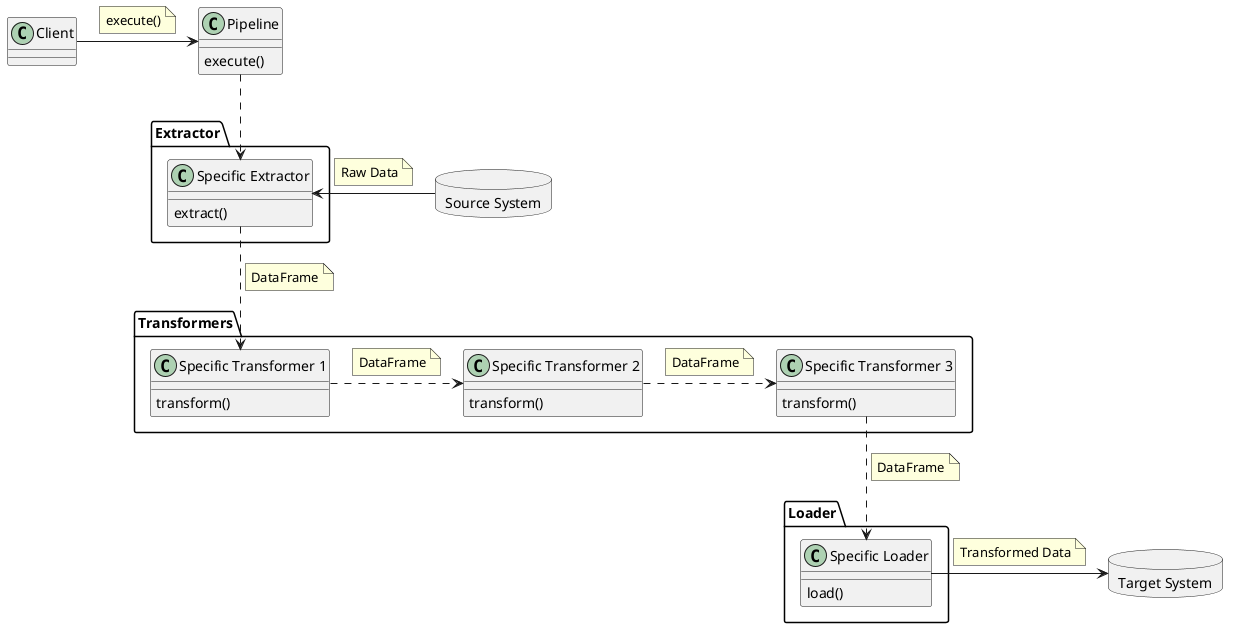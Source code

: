 @startuml

skinparam titleFontSize 24
skinparam TitleFontStyle Bold

'title Spooq2 - Basic Use Case

allow_mixing

class Client

class Pipeline {
    execute()
}

Client -> Pipeline
note on link
execute()
end note

database "Source System"
database "Target System"

package "Extractor"  {

    Pipeline ..> "Specific Extractor"

    class "Specific Extractor" {
        extract()
    }

}

"Source System" -> "Specific Extractor"
note on link
    Raw Data
end note


package "Transformers"  {

    "Specific Extractor" ..> "Specific Transformer 1"

    note on link
        DataFrame
    end note

    class "Specific Transformer 1" {
        transform()
    }

    "Specific Transformer 1" .> "Specific Transformer 2"

    note on link
        DataFrame
    end note

    class "Specific Transformer 2" {
        transform()
    }

    "Specific Transformer 2" .> "Specific Transformer 3"

    note on link
        DataFrame
    end note

    class "Specific Transformer 3" {
        transform()
    }

}

package "Loader" {

    "Specific Transformer 3" ..> "Specific Loader"

    note on link
        DataFrame
    end note

    class "Specific Loader" {
        load()
    }
}

"Target System" <- "Specific Loader"
note on link
    Transformed Data
end note

@enduml

